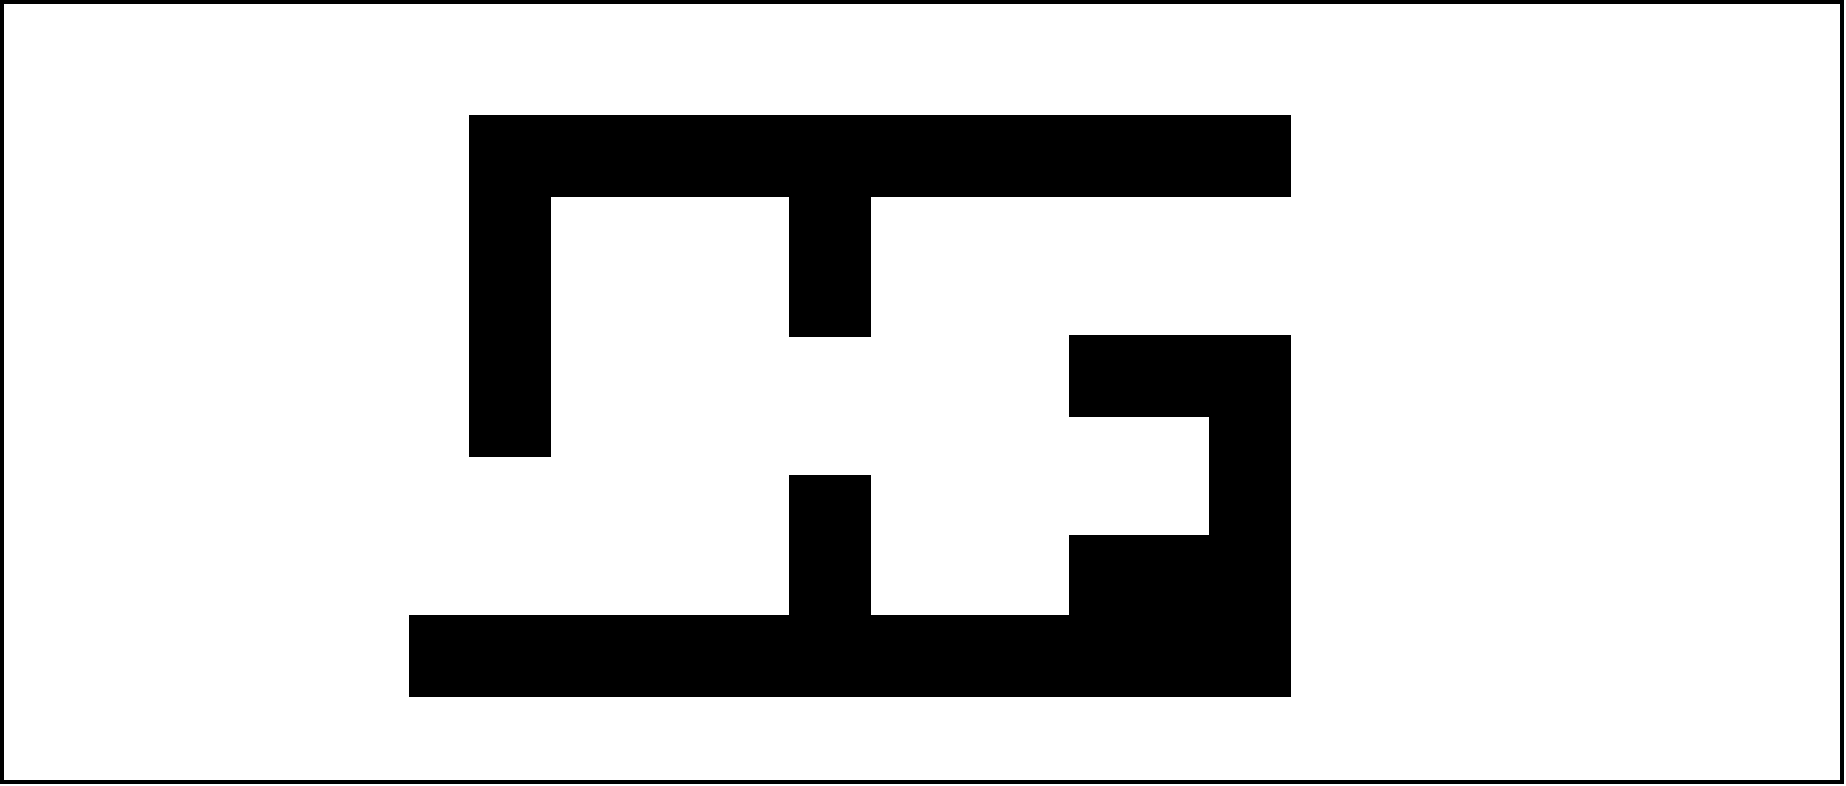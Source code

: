 <mxfile version="20.8.10" type="device"><diagram id="gZHaXraySE-Ac8VHTQlD" name="Page-1"><mxGraphModel dx="2032" dy="683" grid="1" gridSize="10" guides="1" tooltips="1" connect="1" arrows="1" fold="1" page="1" pageScale="1" pageWidth="850" pageHeight="1100" math="0" shadow="0"><root><mxCell id="0"/><mxCell id="1" parent="0"/><mxCell id="Y4LRgEzPBfSGT7R2ETwh-1" value="" style="rounded=0;whiteSpace=wrap;html=1;strokeWidth=2;strokeColor=#000000;" parent="1" vertex="1"><mxGeometry x="-114" y="183" width="920" height="390" as="geometry"/></mxCell><mxCell id="YKmJFYxM64-oKvupDEEk-1" value="" style="rounded=0;whiteSpace=wrap;html=1;fillColor=#000000;" vertex="1" parent="1"><mxGeometry x="120" y="240" width="410" height="40" as="geometry"/></mxCell><mxCell id="YKmJFYxM64-oKvupDEEk-2" value="" style="rounded=0;whiteSpace=wrap;html=1;fillColor=#000000;" vertex="1" parent="1"><mxGeometry x="120" y="270" width="40" height="140" as="geometry"/></mxCell><mxCell id="YKmJFYxM64-oKvupDEEk-3" value="" style="rounded=0;whiteSpace=wrap;html=1;fillColor=#000000;" vertex="1" parent="1"><mxGeometry x="280" y="280" width="40" height="70" as="geometry"/></mxCell><mxCell id="YKmJFYxM64-oKvupDEEk-4" value="" style="rounded=0;whiteSpace=wrap;html=1;fillColor=#000000;" vertex="1" parent="1"><mxGeometry x="90" y="490" width="440" height="40" as="geometry"/></mxCell><mxCell id="YKmJFYxM64-oKvupDEEk-5" value="" style="rounded=0;whiteSpace=wrap;html=1;fillColor=#000000;" vertex="1" parent="1"><mxGeometry x="280" y="420" width="40" height="70" as="geometry"/></mxCell><mxCell id="YKmJFYxM64-oKvupDEEk-6" value="" style="rounded=0;whiteSpace=wrap;html=1;fillColor=#000000;" vertex="1" parent="1"><mxGeometry x="490" y="350" width="40" height="140" as="geometry"/></mxCell><mxCell id="YKmJFYxM64-oKvupDEEk-7" value="" style="rounded=0;whiteSpace=wrap;html=1;fillColor=#000000;" vertex="1" parent="1"><mxGeometry x="420" y="350" width="70" height="40" as="geometry"/></mxCell><mxCell id="YKmJFYxM64-oKvupDEEk-8" value="" style="rounded=0;whiteSpace=wrap;html=1;fillColor=#000000;" vertex="1" parent="1"><mxGeometry x="420" y="450" width="70" height="40" as="geometry"/></mxCell></root></mxGraphModel></diagram></mxfile>